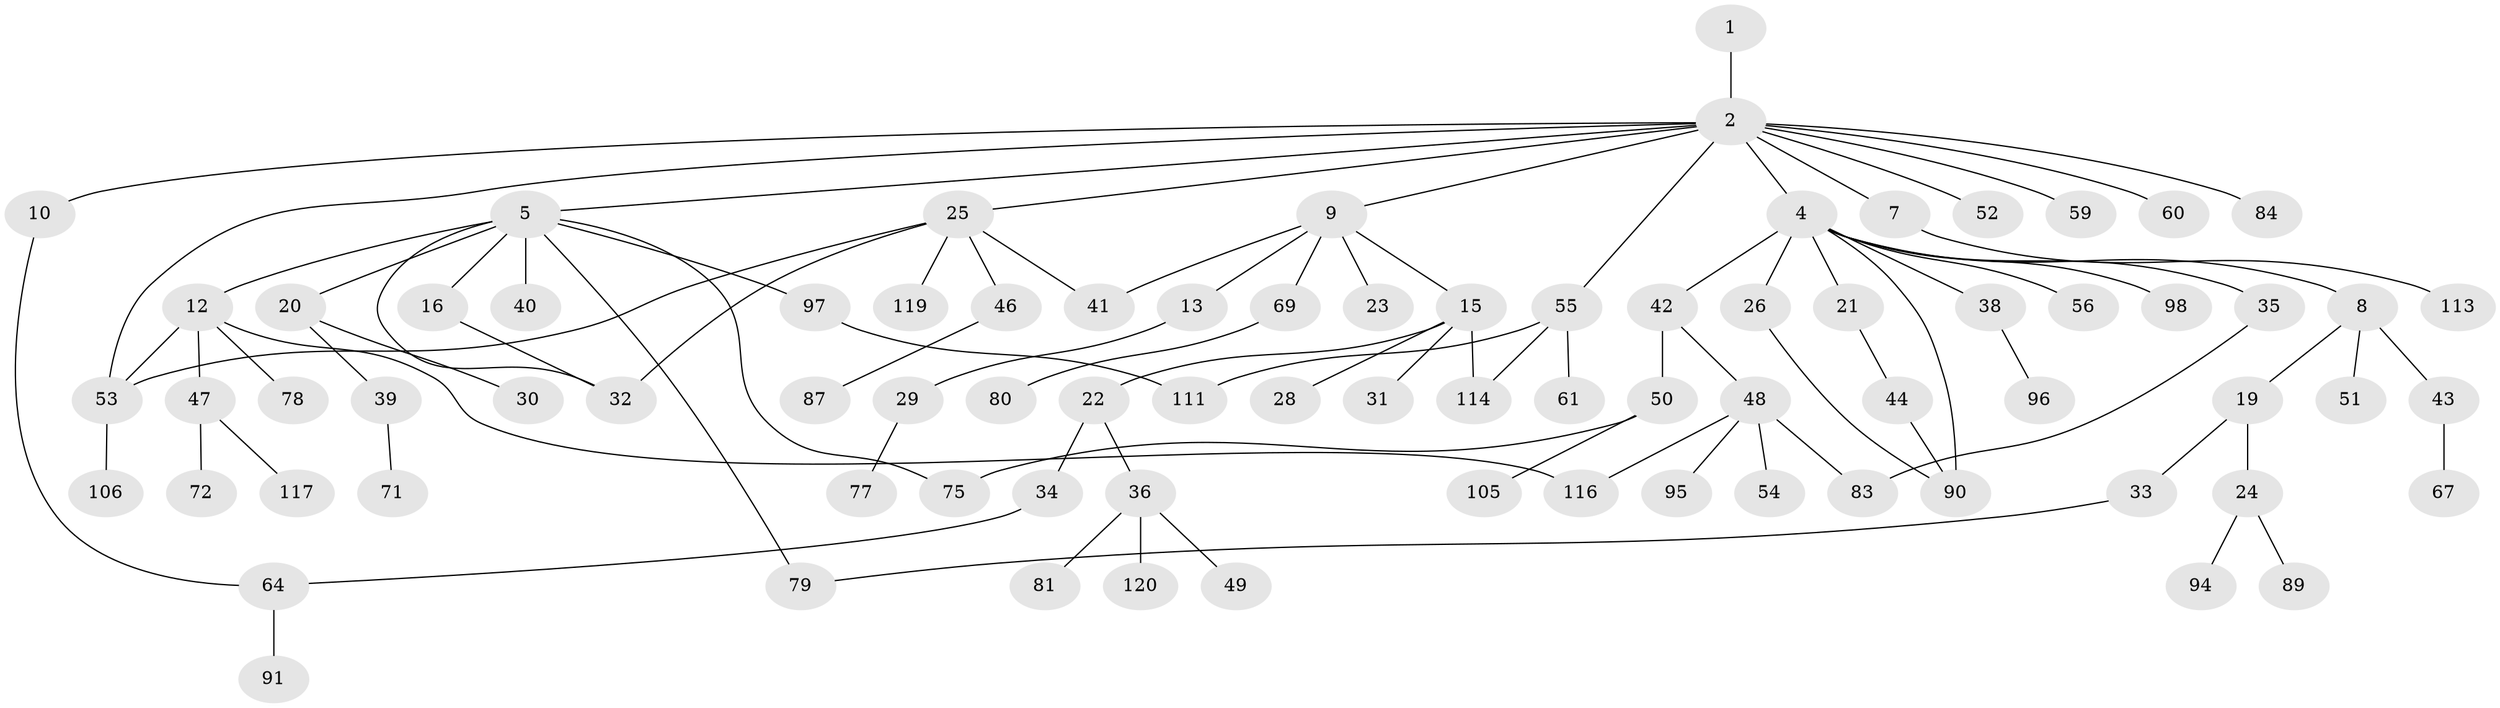 // original degree distribution, {1: 0.4166666666666667, 8: 0.016666666666666666, 7: 0.016666666666666666, 9: 0.008333333333333333, 3: 0.15, 2: 0.2916666666666667, 4: 0.075, 5: 0.008333333333333333, 6: 0.016666666666666666}
// Generated by graph-tools (version 1.1) at 2025/41/03/06/25 10:41:29]
// undirected, 81 vertices, 94 edges
graph export_dot {
graph [start="1"]
  node [color=gray90,style=filled];
  1;
  2 [super="+3"];
  4 [super="+6"];
  5 [super="+11"];
  7 [super="+27"];
  8 [super="+14"];
  9 [super="+74"];
  10 [super="+62"];
  12 [super="+17"];
  13 [super="+82"];
  15 [super="+18"];
  16 [super="+109"];
  19 [super="+45"];
  20;
  21 [super="+57"];
  22 [super="+70"];
  23;
  24 [super="+76"];
  25;
  26;
  28;
  29 [super="+110"];
  30;
  31 [super="+73"];
  32 [super="+37"];
  33 [super="+63"];
  34;
  35;
  36 [super="+86"];
  38 [super="+93"];
  39;
  40;
  41 [super="+100"];
  42 [super="+58"];
  43 [super="+104"];
  44;
  46 [super="+115"];
  47 [super="+65"];
  48 [super="+88"];
  49 [super="+107"];
  50 [super="+85"];
  51;
  52;
  53 [super="+66"];
  54;
  55 [super="+101"];
  56;
  59;
  60 [super="+68"];
  61;
  64 [super="+102"];
  67;
  69;
  71 [super="+92"];
  72;
  75;
  77;
  78 [super="+99"];
  79 [super="+118"];
  80 [super="+108"];
  81;
  83;
  84;
  87;
  89 [super="+112"];
  90;
  91 [super="+103"];
  94;
  95;
  96;
  97;
  98;
  105;
  106;
  111;
  113;
  114;
  116;
  117;
  119;
  120;
  1 -- 2;
  2 -- 5;
  2 -- 9;
  2 -- 10;
  2 -- 25;
  2 -- 60;
  2 -- 84;
  2 -- 4;
  2 -- 52;
  2 -- 53;
  2 -- 7;
  2 -- 55;
  2 -- 59;
  4 -- 8;
  4 -- 21;
  4 -- 35;
  4 -- 38;
  4 -- 42;
  4 -- 56;
  4 -- 90;
  4 -- 26;
  4 -- 98;
  5 -- 16;
  5 -- 20;
  5 -- 40;
  5 -- 75;
  5 -- 32;
  5 -- 97;
  5 -- 12;
  5 -- 79;
  7 -- 113;
  8 -- 43;
  8 -- 19;
  8 -- 51;
  9 -- 13;
  9 -- 15;
  9 -- 23;
  9 -- 41;
  9 -- 69;
  10 -- 64;
  12 -- 47;
  12 -- 53;
  12 -- 116;
  12 -- 78;
  13 -- 29;
  15 -- 28;
  15 -- 31;
  15 -- 114;
  15 -- 22;
  16 -- 32;
  19 -- 24;
  19 -- 33;
  20 -- 30;
  20 -- 39;
  21 -- 44;
  22 -- 34;
  22 -- 36;
  24 -- 94;
  24 -- 89;
  25 -- 46;
  25 -- 119;
  25 -- 32;
  25 -- 41;
  25 -- 53;
  26 -- 90;
  29 -- 77;
  33 -- 79;
  34 -- 64;
  35 -- 83;
  36 -- 49;
  36 -- 81;
  36 -- 120;
  38 -- 96;
  39 -- 71;
  42 -- 48;
  42 -- 50;
  43 -- 67;
  44 -- 90;
  46 -- 87;
  47 -- 72;
  47 -- 117;
  48 -- 54;
  48 -- 83;
  48 -- 95;
  48 -- 116;
  50 -- 105;
  50 -- 75;
  53 -- 106;
  55 -- 61;
  55 -- 114;
  55 -- 111;
  64 -- 91;
  69 -- 80;
  97 -- 111;
}
